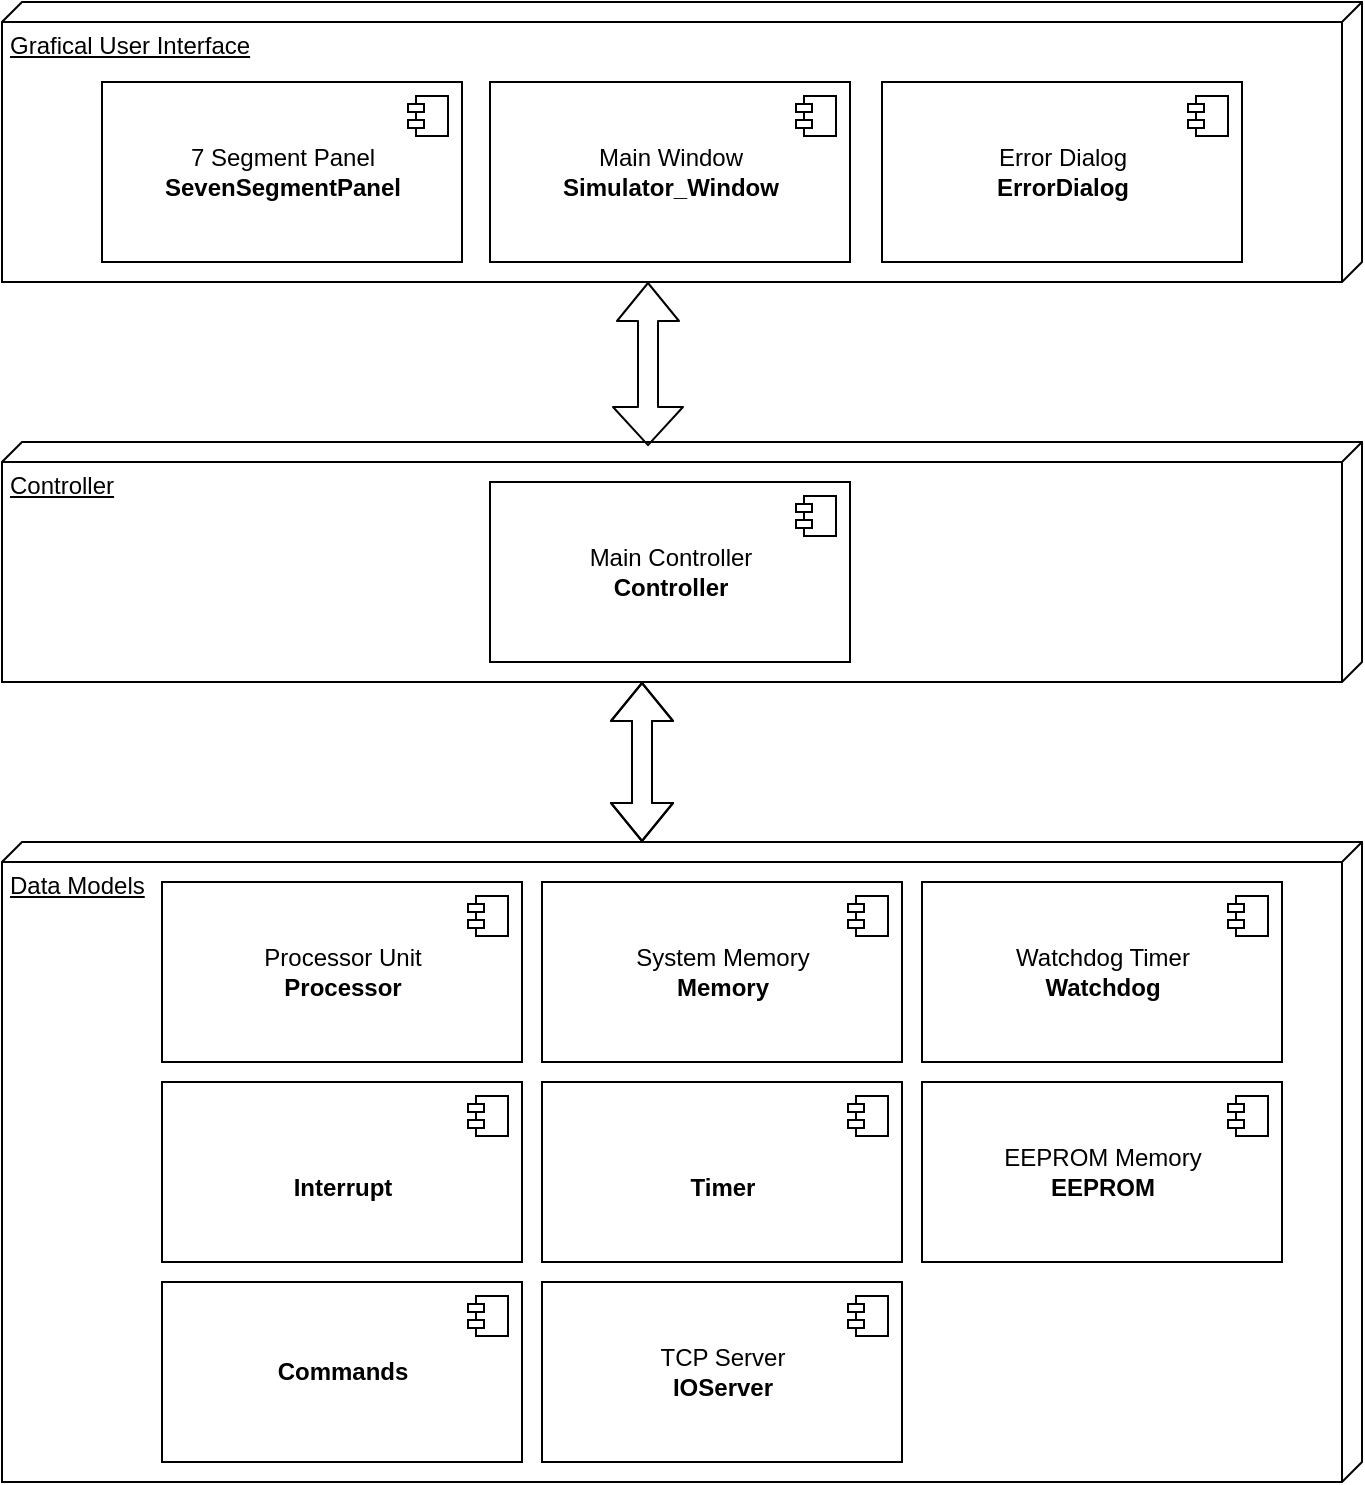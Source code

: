 <mxfile version="13.1.14" type="device"><diagram id="JOD4v1eKEqsTSntQ5Wit" name="Page-1"><mxGraphModel dx="1424" dy="736" grid="1" gridSize="10" guides="1" tooltips="1" connect="1" arrows="1" fold="1" page="1" pageScale="1" pageWidth="827" pageHeight="1169" math="0" shadow="0"><root><mxCell id="0"/><mxCell id="1" parent="0"/><mxCell id="cHvtdr9PjsOLnwRgWZau-1" value="Grafical User Interface" style="verticalAlign=top;align=left;spacingTop=8;spacingLeft=2;spacingRight=12;shape=cube;size=10;direction=south;fontStyle=4;html=1;" parent="1" vertex="1"><mxGeometry x="80" y="20" width="680" height="140" as="geometry"/></mxCell><mxCell id="cHvtdr9PjsOLnwRgWZau-2" value="Controller" style="verticalAlign=top;align=left;spacingTop=8;spacingLeft=2;spacingRight=12;shape=cube;size=10;direction=south;fontStyle=4;html=1;" parent="1" vertex="1"><mxGeometry x="80" y="240" width="680" height="120" as="geometry"/></mxCell><mxCell id="cHvtdr9PjsOLnwRgWZau-3" value="Data Models" style="verticalAlign=top;align=left;spacingTop=8;spacingLeft=2;spacingRight=12;shape=cube;size=10;direction=south;fontStyle=4;html=1;" parent="1" vertex="1"><mxGeometry x="80" y="440" width="680" height="320" as="geometry"/></mxCell><mxCell id="cHvtdr9PjsOLnwRgWZau-4" value="Main Window&lt;br&gt;&lt;b&gt;Simulator_Window&lt;/b&gt;" style="html=1;dropTarget=0;" parent="1" vertex="1"><mxGeometry x="324" y="60" width="180" height="90" as="geometry"/></mxCell><mxCell id="cHvtdr9PjsOLnwRgWZau-5" value="" style="shape=component;jettyWidth=8;jettyHeight=4;" parent="cHvtdr9PjsOLnwRgWZau-4" vertex="1"><mxGeometry x="1" width="20" height="20" relative="1" as="geometry"><mxPoint x="-27" y="7" as="offset"/></mxGeometry></mxCell><mxCell id="cHvtdr9PjsOLnwRgWZau-6" value="Main Controller&lt;br&gt;&lt;b&gt;Controller&lt;/b&gt;" style="html=1;dropTarget=0;" parent="1" vertex="1"><mxGeometry x="324" y="260" width="180" height="90" as="geometry"/></mxCell><mxCell id="cHvtdr9PjsOLnwRgWZau-7" value="" style="shape=component;jettyWidth=8;jettyHeight=4;" parent="cHvtdr9PjsOLnwRgWZau-6" vertex="1"><mxGeometry x="1" width="20" height="20" relative="1" as="geometry"><mxPoint x="-27" y="7" as="offset"/></mxGeometry></mxCell><mxCell id="cHvtdr9PjsOLnwRgWZau-10" value="Processor Unit&lt;br&gt;&lt;b&gt;Processor&lt;/b&gt;" style="html=1;dropTarget=0;" parent="1" vertex="1"><mxGeometry x="160" y="460" width="180" height="90" as="geometry"/></mxCell><mxCell id="cHvtdr9PjsOLnwRgWZau-11" value="" style="shape=component;jettyWidth=8;jettyHeight=4;" parent="cHvtdr9PjsOLnwRgWZau-10" vertex="1"><mxGeometry x="1" width="20" height="20" relative="1" as="geometry"><mxPoint x="-27" y="7" as="offset"/></mxGeometry></mxCell><mxCell id="cHvtdr9PjsOLnwRgWZau-12" value="System Memory&lt;br&gt;&lt;b&gt;Memory&lt;/b&gt;" style="html=1;dropTarget=0;" parent="1" vertex="1"><mxGeometry x="350" y="460" width="180" height="90" as="geometry"/></mxCell><mxCell id="cHvtdr9PjsOLnwRgWZau-13" value="" style="shape=component;jettyWidth=8;jettyHeight=4;" parent="cHvtdr9PjsOLnwRgWZau-12" vertex="1"><mxGeometry x="1" width="20" height="20" relative="1" as="geometry"><mxPoint x="-27" y="7" as="offset"/></mxGeometry></mxCell><mxCell id="cHvtdr9PjsOLnwRgWZau-14" value="Watchdog Timer&lt;br&gt;&lt;b&gt;Watchdog&lt;/b&gt;" style="html=1;dropTarget=0;" parent="1" vertex="1"><mxGeometry x="540" y="460" width="180" height="90" as="geometry"/></mxCell><mxCell id="cHvtdr9PjsOLnwRgWZau-15" value="" style="shape=component;jettyWidth=8;jettyHeight=4;" parent="cHvtdr9PjsOLnwRgWZau-14" vertex="1"><mxGeometry x="1" width="20" height="20" relative="1" as="geometry"><mxPoint x="-27" y="7" as="offset"/></mxGeometry></mxCell><mxCell id="cHvtdr9PjsOLnwRgWZau-16" value="&lt;br&gt;&lt;b&gt;Interrupt&lt;/b&gt;" style="html=1;dropTarget=0;" parent="1" vertex="1"><mxGeometry x="160" y="560" width="180" height="90" as="geometry"/></mxCell><mxCell id="cHvtdr9PjsOLnwRgWZau-17" value="" style="shape=component;jettyWidth=8;jettyHeight=4;" parent="cHvtdr9PjsOLnwRgWZau-16" vertex="1"><mxGeometry x="1" width="20" height="20" relative="1" as="geometry"><mxPoint x="-27" y="7" as="offset"/></mxGeometry></mxCell><mxCell id="cHvtdr9PjsOLnwRgWZau-18" value="&lt;br&gt;&lt;b&gt;Timer&lt;/b&gt;" style="html=1;dropTarget=0;" parent="1" vertex="1"><mxGeometry x="350" y="560" width="180" height="90" as="geometry"/></mxCell><mxCell id="cHvtdr9PjsOLnwRgWZau-19" value="" style="shape=component;jettyWidth=8;jettyHeight=4;" parent="cHvtdr9PjsOLnwRgWZau-18" vertex="1"><mxGeometry x="1" width="20" height="20" relative="1" as="geometry"><mxPoint x="-27" y="7" as="offset"/></mxGeometry></mxCell><mxCell id="cHvtdr9PjsOLnwRgWZau-27" value="" style="shape=flexArrow;endArrow=classic;startArrow=classic;html=1;entryX=0;entryY=0;entryDx=120;entryDy=345;entryPerimeter=0;" parent="1" edge="1"><mxGeometry width="50" height="50" relative="1" as="geometry"><mxPoint x="400" y="440" as="sourcePoint"/><mxPoint x="400" y="360" as="targetPoint"/></mxGeometry></mxCell><mxCell id="QcVsm8E84uMYsSwjwgcw-1" value="EEPROM Memory&lt;b&gt;&lt;br&gt;EEPROM&lt;/b&gt;" style="html=1;dropTarget=0;" vertex="1" parent="1"><mxGeometry x="540" y="560" width="180" height="90" as="geometry"/></mxCell><mxCell id="QcVsm8E84uMYsSwjwgcw-2" value="" style="shape=component;jettyWidth=8;jettyHeight=4;" vertex="1" parent="QcVsm8E84uMYsSwjwgcw-1"><mxGeometry x="1" width="20" height="20" relative="1" as="geometry"><mxPoint x="-27" y="7" as="offset"/></mxGeometry></mxCell><mxCell id="QcVsm8E84uMYsSwjwgcw-3" value="&lt;b&gt;Commands&lt;/b&gt;" style="html=1;dropTarget=0;" vertex="1" parent="1"><mxGeometry x="160" y="660" width="180" height="90" as="geometry"/></mxCell><mxCell id="QcVsm8E84uMYsSwjwgcw-4" value="" style="shape=component;jettyWidth=8;jettyHeight=4;" vertex="1" parent="QcVsm8E84uMYsSwjwgcw-3"><mxGeometry x="1" width="20" height="20" relative="1" as="geometry"><mxPoint x="-27" y="7" as="offset"/></mxGeometry></mxCell><mxCell id="QcVsm8E84uMYsSwjwgcw-5" value="Error Dialog&lt;br&gt;&lt;b&gt;ErrorDialog&lt;/b&gt;" style="html=1;dropTarget=0;" vertex="1" parent="1"><mxGeometry x="520" y="60" width="180" height="90" as="geometry"/></mxCell><mxCell id="QcVsm8E84uMYsSwjwgcw-6" value="" style="shape=component;jettyWidth=8;jettyHeight=4;" vertex="1" parent="QcVsm8E84uMYsSwjwgcw-5"><mxGeometry x="1" width="20" height="20" relative="1" as="geometry"><mxPoint x="-27" y="7" as="offset"/></mxGeometry></mxCell><mxCell id="QcVsm8E84uMYsSwjwgcw-7" value="7 Segment Panel&lt;br&gt;&lt;b&gt;SevenSegmentPanel&lt;/b&gt;" style="html=1;dropTarget=0;" vertex="1" parent="1"><mxGeometry x="130" y="60" width="180" height="90" as="geometry"/></mxCell><mxCell id="QcVsm8E84uMYsSwjwgcw-8" value="" style="shape=component;jettyWidth=8;jettyHeight=4;" vertex="1" parent="QcVsm8E84uMYsSwjwgcw-7"><mxGeometry x="1" width="20" height="20" relative="1" as="geometry"><mxPoint x="-27" y="7" as="offset"/></mxGeometry></mxCell><mxCell id="QcVsm8E84uMYsSwjwgcw-9" value="TCP Server&lt;br&gt;&lt;b&gt;IOServer&lt;/b&gt;" style="html=1;dropTarget=0;" vertex="1" parent="1"><mxGeometry x="350" y="660" width="180" height="90" as="geometry"/></mxCell><mxCell id="QcVsm8E84uMYsSwjwgcw-10" value="" style="shape=component;jettyWidth=8;jettyHeight=4;" vertex="1" parent="QcVsm8E84uMYsSwjwgcw-9"><mxGeometry x="1" width="20" height="20" relative="1" as="geometry"><mxPoint x="-27" y="7" as="offset"/></mxGeometry></mxCell><mxCell id="QcVsm8E84uMYsSwjwgcw-11" value="" style="shape=flexArrow;endArrow=classic;startArrow=classic;html=1;entryX=0;entryY=0;entryDx=120;entryDy=345;entryPerimeter=0;" edge="1" parent="1"><mxGeometry width="50" height="50" relative="1" as="geometry"><mxPoint x="400" y="440" as="sourcePoint"/><mxPoint x="400" y="360" as="targetPoint"/></mxGeometry></mxCell><mxCell id="QcVsm8E84uMYsSwjwgcw-13" value="" style="shape=flexArrow;endArrow=classic;startArrow=classic;html=1;entryX=0.017;entryY=0.525;entryDx=0;entryDy=0;entryPerimeter=0;endWidth=24;endSize=6.01;" edge="1" parent="1" target="cHvtdr9PjsOLnwRgWZau-2"><mxGeometry width="50" height="50" relative="1" as="geometry"><mxPoint x="403" y="160" as="sourcePoint"/><mxPoint x="440" y="260" as="targetPoint"/></mxGeometry></mxCell></root></mxGraphModel></diagram></mxfile>